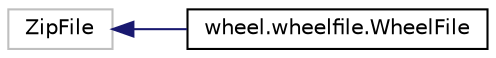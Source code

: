 digraph "Graphical Class Hierarchy"
{
 // LATEX_PDF_SIZE
  edge [fontname="Helvetica",fontsize="10",labelfontname="Helvetica",labelfontsize="10"];
  node [fontname="Helvetica",fontsize="10",shape=record];
  rankdir="LR";
  Node19148 [label="ZipFile",height=0.2,width=0.4,color="grey75", fillcolor="white", style="filled",tooltip=" "];
  Node19148 -> Node0 [dir="back",color="midnightblue",fontsize="10",style="solid",fontname="Helvetica"];
  Node0 [label="wheel.wheelfile.WheelFile",height=0.2,width=0.4,color="black", fillcolor="white", style="filled",URL="$classwheel_1_1wheelfile_1_1WheelFile.html",tooltip=" "];
}
